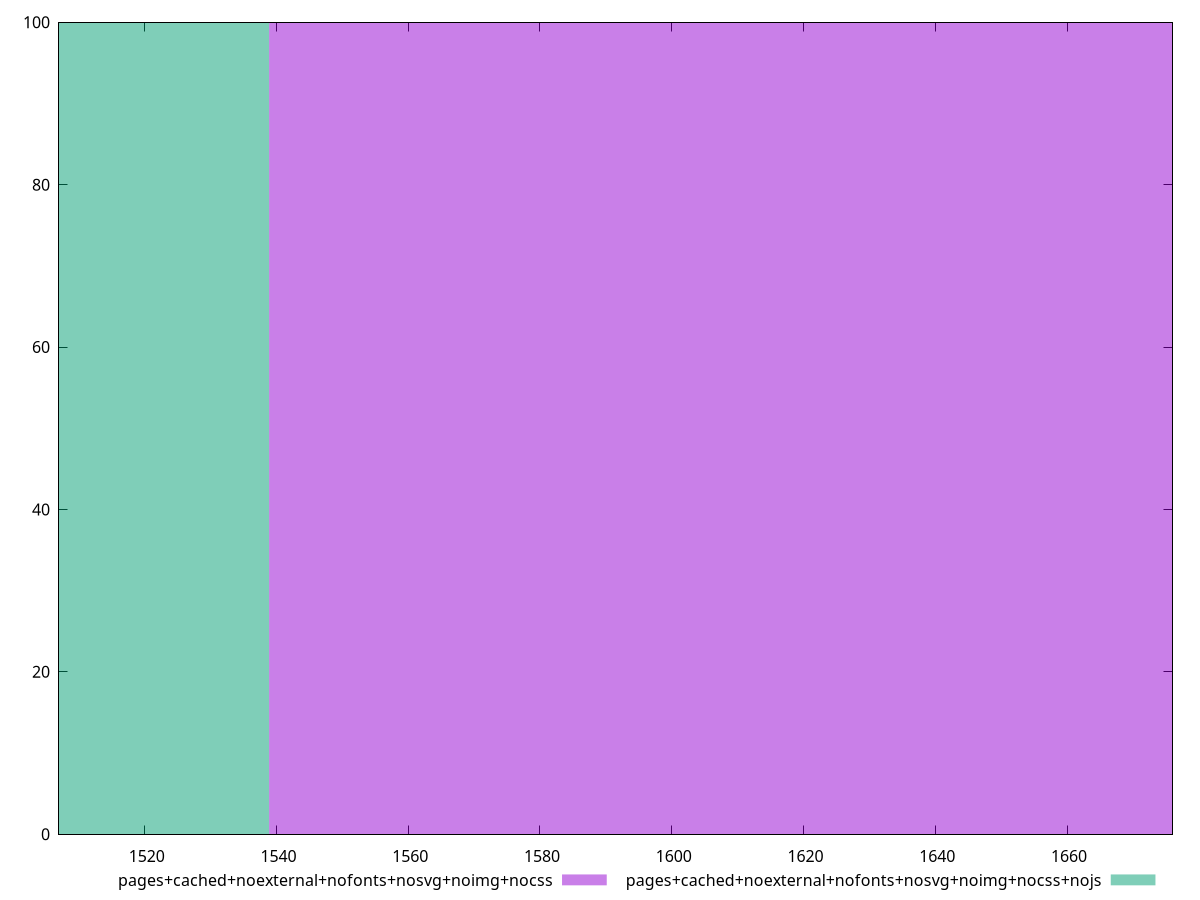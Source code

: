 reset

$pagesCachedNoexternalNofontsNosvgNoimgNocss <<EOF
1629.407208302133 100
EOF

$pagesCachedNoexternalNofontsNosvgNoimgNocssNojs <<EOF
1448.3619629352295 100
EOF

set key outside below
set boxwidth 181.04524536690369
set xrange [1507:1676]
set yrange [0:100]
set style fill transparent solid 0.5 noborder
set terminal svg size 640, 500 enhanced background rgb 'white'
set output "report_00007_2020-12-11T15:55:29.892Z/metrics/comparison/histogram/12_vs_13.svg"

plot $pagesCachedNoexternalNofontsNosvgNoimgNocss title "pages+cached+noexternal+nofonts+nosvg+noimg+nocss" with boxes, \
     $pagesCachedNoexternalNofontsNosvgNoimgNocssNojs title "pages+cached+noexternal+nofonts+nosvg+noimg+nocss+nojs" with boxes

reset
